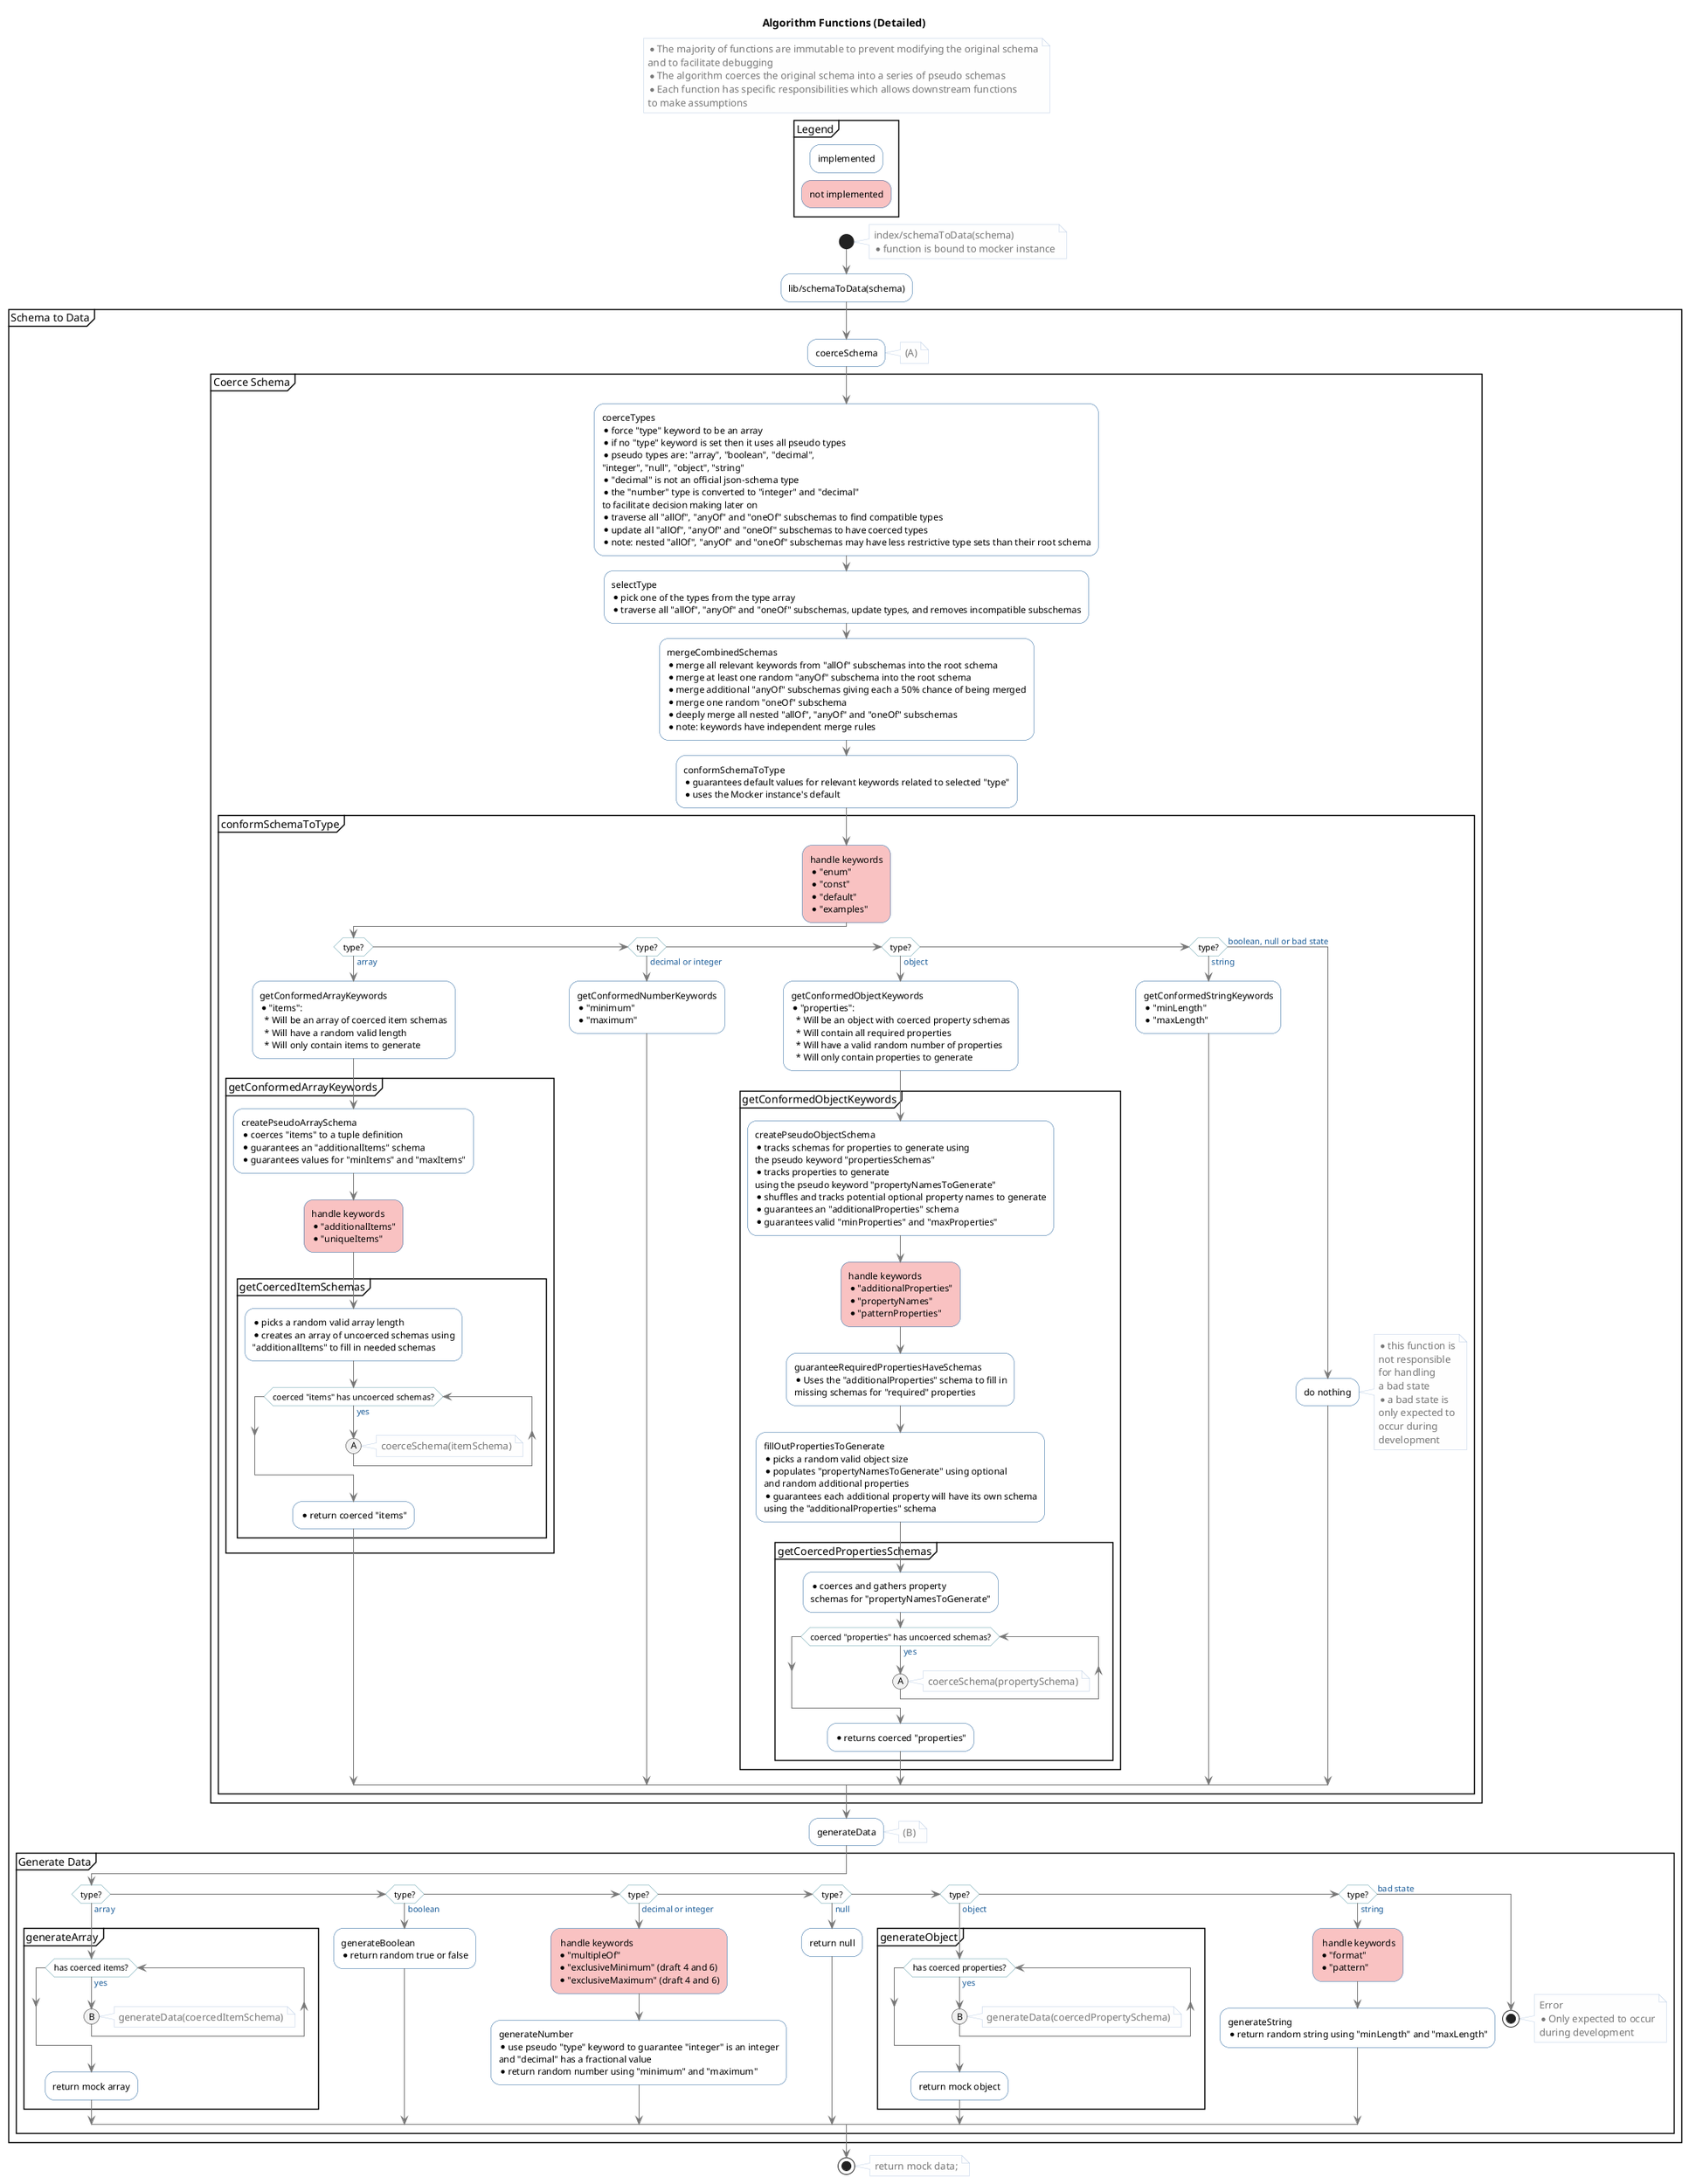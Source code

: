 @startuml Schema to Data

!define notImplemented #F9C2C2
!define dark #222
!define lessDark #777
!define lessLight #FEFEFE
!define light #FFF
!define primary #1C5D99
!define secondary #639FAB
!define accent #BBCDE5

skinparam shadowing false
skinparam FontColor dark

skinparam Activity {
  BackgroundColor light
  BorderColor primary
}

skinparam ActivityDiamond {
  BackgroundColor light
  BorderColor secondary
}

skinparam Arrow {
  Color lessDark
  FontColor primary
}

skinparam Note {
  BackgroundColor lessLight
  BorderColor accent
  FontColor lessDark
}

title Algorithm Functions (Detailed)

floating note
  * The majority of functions are immutable to prevent modifying the original schema
  and to facilitate debugging
  * The algorithm coerces the original schema into a series of pseudo schemas
  * Each function has specific responsibilities which allows downstream functions
  to make assumptions
end note

partition Legend {
 :implemented;
  detach
  notImplemented:not implemented;
  detach
}

start
note right
  index/schemaToData(schema)
  * function is bound to mocker instance
end note

:lib/schemaToData(schema);

partition "Schema to Data" {
  :coerceSchema;
  note right: (A)

  partition "Coerce Schema" {
    :coerceTypes
    * force "type" keyword to be an array
    * if no "type" keyword is set then it uses all pseudo types
    * pseudo types are: "array", "boolean", "decimal",
    "integer", "null", "object", "string"
    * "decimal" is not an official json-schema type
    * the "number" type is converted to "integer" and "decimal"
    to facilitate decision making later on
    * traverse all "allOf", "anyOf" and "oneOf" subschemas to find compatible types
    * update all "allOf", "anyOf" and "oneOf" subschemas to have coerced types
    * note: nested "allOf", "anyOf" and "oneOf" subschemas may have less restrictive type sets than their root schema;

    :selectType
    * pick one of the types from the type array
    * traverse all "allOf", "anyOf" and "oneOf" subschemas, update types, and removes incompatible subschemas;

    :mergeCombinedSchemas
    * merge all relevant keywords from "allOf" subschemas into the root schema
    * merge at least one random "anyOf" subschema into the root schema
    * merge additional "anyOf" subschemas giving each a 50% chance of being merged
    * merge one random "oneOf" subschema
    * deeply merge all nested "allOf", "anyOf" and "oneOf" subschemas
    * note: keywords have independent merge rules;

    :conformSchemaToType
    * guarantees default values for relevant keywords related to selected "type"
    * uses the Mocker instance's default;

    partition conformSchemaToType {
      notImplemented:handle keywords
      * "enum"
      * "const"
      * "default"
      * "examples";

      if (type?) then (array)
        :getConformedArrayKeywords
        * "items":
          * Will be an array of coerced item schemas
          * Will have a random valid length
          * Will only contain items to generate;

        partition getConformedArrayKeywords {
          :createPseudoArraySchema
          * coerces "items" to a tuple definition
          * guarantees an "additionalItems" schema
          * guarantees values for "minItems" and "maxItems";

          notImplemented:handle keywords
          * "additionalItems"
          * "uniqueItems";

          partition getCoercedItemSchemas {
            :* picks a random valid array length
            * creates an array of uncoerced schemas using
            "additionalItems" to fill in needed schemas;

            while (coerced "items" has uncoerced schemas?) is (yes)
              (A)
              note right: coerceSchema(itemSchema)
            endwhile

            :* return coerced "items";
          }
        }
      else if (type?) then (decimal or integer)
        :getConformedNumberKeywords
        * "minimum"
        * "maximum";
      else if (type?) then (object)
        :getConformedObjectKeywords
        * "properties":
          * Will be an object with coerced property schemas
          * Will contain all required properties
          * Will have a valid random number of properties
          * Will only contain properties to generate;

        partition getConformedObjectKeywords {
          :createPseudoObjectSchema
          * tracks schemas for properties to generate using
          the pseudo keyword "propertiesSchemas"
          * tracks properties to generate
          using the pseudo keyword "propertyNamesToGenerate"
          * shuffles and tracks potential optional property names to generate
          * guarantees an "additionalProperties" schema
          * guarantees valid "minProperties" and "maxProperties";

          notImplemented:handle keywords
          * "additionalProperties"
          * "propertyNames"
          * "patternProperties";

          :guaranteeRequiredPropertiesHaveSchemas
          * Uses the "additionalProperties" schema to fill in
          missing schemas for "required" properties;

          :fillOutPropertiesToGenerate
          * picks a random valid object size
          * populates "propertyNamesToGenerate" using optional
          and random additional properties
          * guarantees each additional property will have its own schema
          using the "additionalProperties" schema;

          partition getCoercedPropertiesSchemas {
            :* coerces and gathers property
            schemas for "propertyNamesToGenerate";

            while (coerced "properties" has uncoerced schemas?) is (yes)
              (A)
              note right: coerceSchema(propertySchema)
            endwhile

            :* returns coerced "properties";
          }
        }
      else if (type?) then (string)
        :getConformedStringKeywords
        * "minLength"
        * "maxLength";
      else (boolean, null or bad state)
        :do nothing;
        note right
          * this function is
          not responsible
          for handling
          a bad state
          * a bad state is
          only expected to
          occur during
          development
        end note
      endif
    }
  }

  :generateData;
  note right: (B)

  partition "Generate Data" {
    if (type?) then (array)
      partition generateArray {
        while (has coerced items?) is (yes)
          (B)
          note right: generateData(coercedItemSchema)
        endwhile

        :return mock array;
      }
    else if (type?) then (boolean)
      :generateBoolean
      * return random true or false;
    else if (type?) then (decimal or integer)
      notImplemented: handle keywords
      *"multipleOf"
      *"exclusiveMinimum" (draft 4 and 6)
      *"exclusiveMaximum" (draft 4 and 6);

      :generateNumber
      * use pseudo "type" keyword to guarantee "integer" is an integer
      and "decimal" has a fractional value
      * return random number using "minimum" and "maximum";
    else if (type?) then (null)
      :return null;
    else if (type?) then (object)
      partition generateObject {
        while (has coerced properties?) is (yes)
          (B)
          note right: generateData(coercedPropertySchema)
        endwhile

        :return mock object;
      }
    else if (type?) then (string)
      notImplemented: handle keywords
      * "format"
      * "pattern";

      :generateString
      * return random string using "minLength" and "maxLength";
    else (bad state)
      stop
      note right
        Error
        * Only expected to occur
        during development
      end note
    endif
  }
}

stop
note right: return mock data;
@enduml

